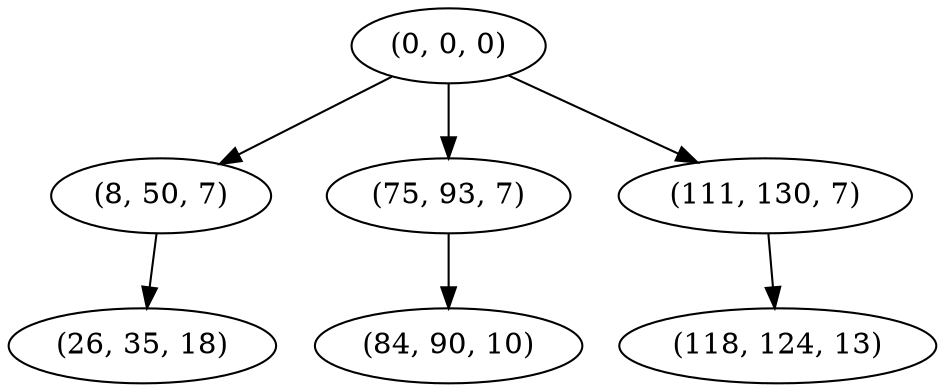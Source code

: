 digraph tree {
    "(0, 0, 0)";
    "(8, 50, 7)";
    "(26, 35, 18)";
    "(75, 93, 7)";
    "(84, 90, 10)";
    "(111, 130, 7)";
    "(118, 124, 13)";
    "(0, 0, 0)" -> "(8, 50, 7)";
    "(0, 0, 0)" -> "(75, 93, 7)";
    "(0, 0, 0)" -> "(111, 130, 7)";
    "(8, 50, 7)" -> "(26, 35, 18)";
    "(75, 93, 7)" -> "(84, 90, 10)";
    "(111, 130, 7)" -> "(118, 124, 13)";
}
